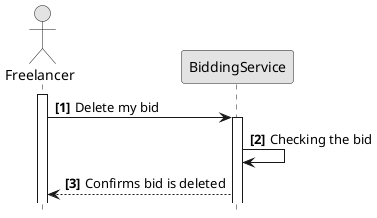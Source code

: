 @startuml
hide footbox
autonumber "<b>[0]"
skinparam monochrome true

actor Freelancer
participant BiddingService

activate Freelancer
Freelancer -> BiddingService: Delete my bid

activate BiddingService
BiddingService -> BiddingService: Checking the bid
BiddingService --> Freelancer: Confirms bid is deleted
@enduml